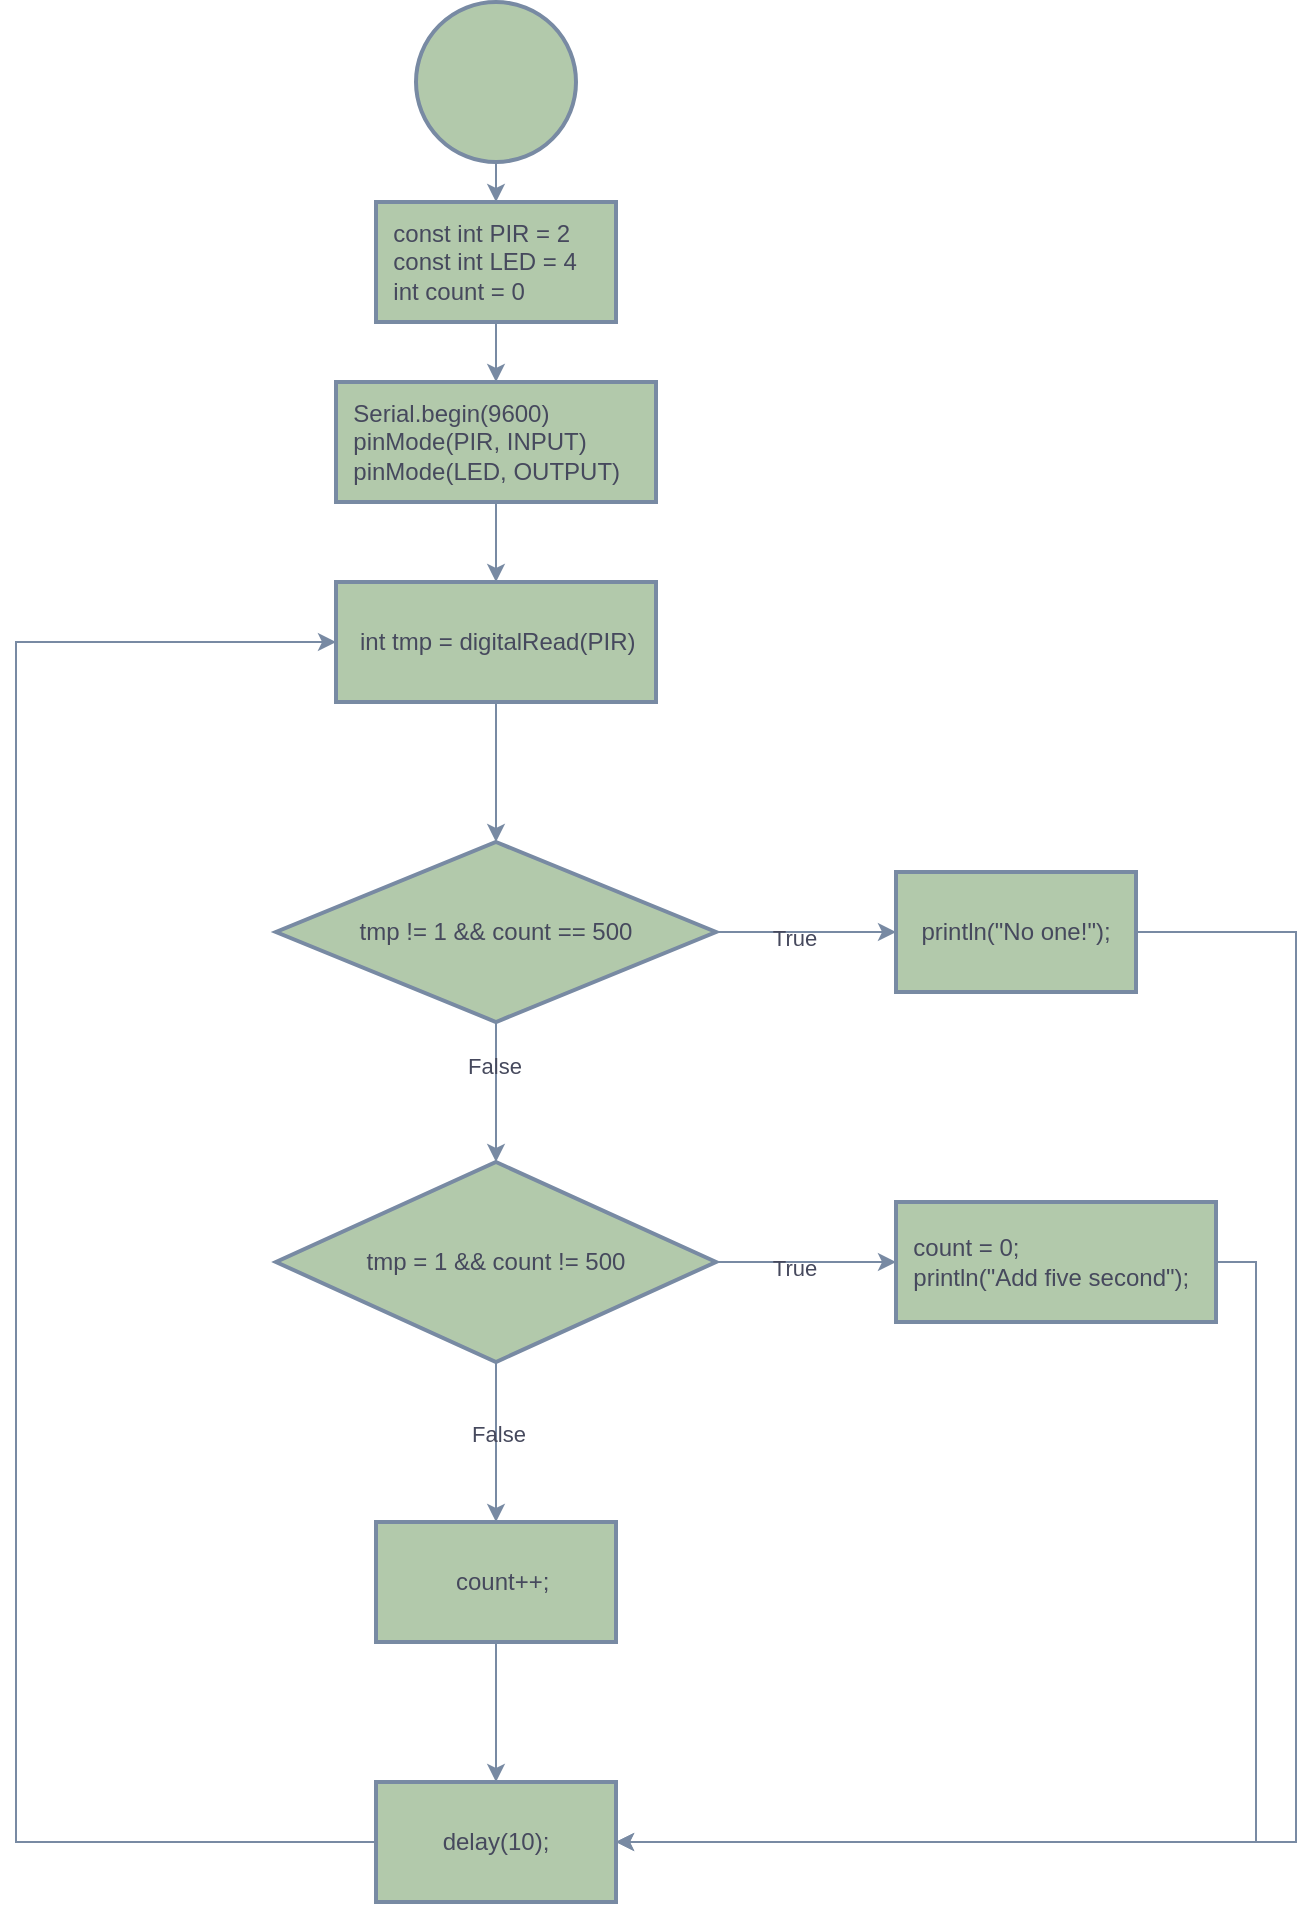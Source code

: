 <mxfile version="24.2.1" type="github">
  <diagram id="C5RBs43oDa-KdzZeNtuy" name="Page-1">
    <mxGraphModel dx="692" dy="1078" grid="1" gridSize="10" guides="1" tooltips="1" connect="1" arrows="1" fold="1" page="1" pageScale="1" pageWidth="827" pageHeight="1169" math="0" shadow="0">
      <root>
        <mxCell id="WIyWlLk6GJQsqaUBKTNV-0" />
        <mxCell id="WIyWlLk6GJQsqaUBKTNV-1" parent="WIyWlLk6GJQsqaUBKTNV-0" />
        <mxCell id="13S4cDhmgtut_8zL9ob8-2" value="" style="edgeStyle=orthogonalEdgeStyle;rounded=0;orthogonalLoop=1;jettySize=auto;html=1;fillColor=#B2C9AB;strokeColor=#788AA3;labelBackgroundColor=none;fontColor=default;" parent="WIyWlLk6GJQsqaUBKTNV-1" source="13S4cDhmgtut_8zL9ob8-0" target="13S4cDhmgtut_8zL9ob8-1" edge="1">
          <mxGeometry relative="1" as="geometry" />
        </mxCell>
        <mxCell id="13S4cDhmgtut_8zL9ob8-0" value="" style="strokeWidth=2;html=1;shape=mxgraph.flowchart.start_2;whiteSpace=wrap;fillColor=#B2C9AB;strokeColor=#788AA3;labelBackgroundColor=none;fontColor=#46495D;" parent="WIyWlLk6GJQsqaUBKTNV-1" vertex="1">
          <mxGeometry x="310" y="100" width="80" height="80" as="geometry" />
        </mxCell>
        <mxCell id="13S4cDhmgtut_8zL9ob8-4" value="" style="edgeStyle=orthogonalEdgeStyle;rounded=0;orthogonalLoop=1;jettySize=auto;html=1;fillColor=#B2C9AB;strokeColor=#788AA3;labelBackgroundColor=none;fontColor=default;" parent="WIyWlLk6GJQsqaUBKTNV-1" source="13S4cDhmgtut_8zL9ob8-1" target="13S4cDhmgtut_8zL9ob8-3" edge="1">
          <mxGeometry relative="1" as="geometry" />
        </mxCell>
        <mxCell id="13S4cDhmgtut_8zL9ob8-1" value="&amp;nbsp; const int PIR = 2&lt;div&gt;&amp;nbsp; const int LED = 4&lt;/div&gt;&lt;div&gt;&amp;nbsp; int count = 0&lt;/div&gt;" style="whiteSpace=wrap;html=1;strokeWidth=2;align=left;fillColor=#B2C9AB;strokeColor=#788AA3;labelBackgroundColor=none;fontColor=#46495D;" parent="WIyWlLk6GJQsqaUBKTNV-1" vertex="1">
          <mxGeometry x="290" y="200" width="120" height="60" as="geometry" />
        </mxCell>
        <mxCell id="13S4cDhmgtut_8zL9ob8-8" value="" style="edgeStyle=orthogonalEdgeStyle;rounded=0;orthogonalLoop=1;jettySize=auto;html=1;labelBackgroundColor=none;strokeColor=#788AA3;fontColor=default;" parent="WIyWlLk6GJQsqaUBKTNV-1" source="13S4cDhmgtut_8zL9ob8-3" target="13S4cDhmgtut_8zL9ob8-7" edge="1">
          <mxGeometry relative="1" as="geometry" />
        </mxCell>
        <mxCell id="13S4cDhmgtut_8zL9ob8-3" value="&lt;div&gt;&amp;nbsp; Serial.begin(9600)&lt;/div&gt;&lt;div&gt;&amp;nbsp; pinMode(PIR, INPUT)&lt;br&gt;&lt;/div&gt;&lt;div&gt;&amp;nbsp; pinMode(LED, OUTPUT)&lt;/div&gt;" style="whiteSpace=wrap;html=1;align=left;fillColor=#B2C9AB;strokeColor=#788AA3;strokeWidth=2;labelBackgroundColor=none;fontColor=#46495D;" parent="WIyWlLk6GJQsqaUBKTNV-1" vertex="1">
          <mxGeometry x="270" y="290" width="160" height="60" as="geometry" />
        </mxCell>
        <mxCell id="52RO7QFju0CYf8OvqjBU-1" value="" style="edgeStyle=orthogonalEdgeStyle;rounded=0;orthogonalLoop=1;jettySize=auto;html=1;labelBackgroundColor=none;strokeColor=#788AA3;fontColor=default;" edge="1" parent="WIyWlLk6GJQsqaUBKTNV-1" source="13S4cDhmgtut_8zL9ob8-7" target="52RO7QFju0CYf8OvqjBU-0">
          <mxGeometry relative="1" as="geometry" />
        </mxCell>
        <mxCell id="13S4cDhmgtut_8zL9ob8-7" value="&amp;nbsp; &amp;nbsp;int tmp = digitalRead(PIR)" style="whiteSpace=wrap;html=1;align=left;fillColor=#B2C9AB;strokeColor=#788AA3;strokeWidth=2;labelBackgroundColor=none;fontColor=#46495D;" parent="WIyWlLk6GJQsqaUBKTNV-1" vertex="1">
          <mxGeometry x="270" y="390" width="160" height="60" as="geometry" />
        </mxCell>
        <mxCell id="52RO7QFju0CYf8OvqjBU-3" value="" style="edgeStyle=orthogonalEdgeStyle;rounded=0;orthogonalLoop=1;jettySize=auto;html=1;labelBackgroundColor=none;strokeColor=#788AA3;fontColor=default;" edge="1" parent="WIyWlLk6GJQsqaUBKTNV-1" source="52RO7QFju0CYf8OvqjBU-0" target="52RO7QFju0CYf8OvqjBU-2">
          <mxGeometry relative="1" as="geometry" />
        </mxCell>
        <mxCell id="52RO7QFju0CYf8OvqjBU-4" value="True" style="edgeLabel;html=1;align=center;verticalAlign=middle;resizable=0;points=[];labelBackgroundColor=none;fontColor=#46495D;" vertex="1" connectable="0" parent="52RO7QFju0CYf8OvqjBU-3">
          <mxGeometry x="-0.149" y="-3" relative="1" as="geometry">
            <mxPoint as="offset" />
          </mxGeometry>
        </mxCell>
        <mxCell id="52RO7QFju0CYf8OvqjBU-6" value="" style="edgeStyle=orthogonalEdgeStyle;rounded=0;orthogonalLoop=1;jettySize=auto;html=1;labelBackgroundColor=none;strokeColor=#788AA3;fontColor=default;" edge="1" parent="WIyWlLk6GJQsqaUBKTNV-1" source="52RO7QFju0CYf8OvqjBU-0" target="52RO7QFju0CYf8OvqjBU-5">
          <mxGeometry relative="1" as="geometry">
            <Array as="points">
              <mxPoint x="350" y="650" />
              <mxPoint x="350" y="650" />
            </Array>
          </mxGeometry>
        </mxCell>
        <mxCell id="52RO7QFju0CYf8OvqjBU-10" value="False" style="edgeLabel;html=1;align=center;verticalAlign=middle;resizable=0;points=[];labelBackgroundColor=none;fontColor=#46495D;" vertex="1" connectable="0" parent="52RO7QFju0CYf8OvqjBU-6">
          <mxGeometry x="-0.384" y="-1" relative="1" as="geometry">
            <mxPoint as="offset" />
          </mxGeometry>
        </mxCell>
        <mxCell id="52RO7QFju0CYf8OvqjBU-0" value="tmp != 1 &amp;amp;&amp;amp; count == 500" style="rhombus;whiteSpace=wrap;html=1;align=center;fillColor=#B2C9AB;strokeColor=#788AA3;strokeWidth=2;labelBackgroundColor=none;fontColor=#46495D;" vertex="1" parent="WIyWlLk6GJQsqaUBKTNV-1">
          <mxGeometry x="240" y="520" width="220" height="90" as="geometry" />
        </mxCell>
        <mxCell id="52RO7QFju0CYf8OvqjBU-22" style="edgeStyle=orthogonalEdgeStyle;rounded=0;orthogonalLoop=1;jettySize=auto;html=1;exitX=1;exitY=0.5;exitDx=0;exitDy=0;entryX=1;entryY=0.5;entryDx=0;entryDy=0;labelBackgroundColor=none;strokeColor=#788AA3;fontColor=default;" edge="1" parent="WIyWlLk6GJQsqaUBKTNV-1" source="52RO7QFju0CYf8OvqjBU-2" target="52RO7QFju0CYf8OvqjBU-19">
          <mxGeometry relative="1" as="geometry">
            <Array as="points">
              <mxPoint x="750" y="565" />
              <mxPoint x="750" y="1020" />
            </Array>
          </mxGeometry>
        </mxCell>
        <mxCell id="52RO7QFju0CYf8OvqjBU-2" value="println(&quot;No one!&quot;);" style="whiteSpace=wrap;html=1;fillColor=#B2C9AB;strokeColor=#788AA3;strokeWidth=2;labelBackgroundColor=none;fontColor=#46495D;" vertex="1" parent="WIyWlLk6GJQsqaUBKTNV-1">
          <mxGeometry x="550" y="535" width="120" height="60" as="geometry" />
        </mxCell>
        <mxCell id="52RO7QFju0CYf8OvqjBU-8" value="" style="edgeStyle=orthogonalEdgeStyle;rounded=0;orthogonalLoop=1;jettySize=auto;html=1;labelBackgroundColor=none;strokeColor=#788AA3;fontColor=default;" edge="1" parent="WIyWlLk6GJQsqaUBKTNV-1" source="52RO7QFju0CYf8OvqjBU-5" target="52RO7QFju0CYf8OvqjBU-7">
          <mxGeometry relative="1" as="geometry" />
        </mxCell>
        <mxCell id="52RO7QFju0CYf8OvqjBU-9" value="True" style="edgeLabel;html=1;align=center;verticalAlign=middle;resizable=0;points=[];labelBackgroundColor=none;fontColor=#46495D;" vertex="1" connectable="0" parent="52RO7QFju0CYf8OvqjBU-8">
          <mxGeometry x="-0.144" y="-3" relative="1" as="geometry">
            <mxPoint as="offset" />
          </mxGeometry>
        </mxCell>
        <mxCell id="52RO7QFju0CYf8OvqjBU-12" value="" style="edgeStyle=orthogonalEdgeStyle;rounded=0;orthogonalLoop=1;jettySize=auto;html=1;entryX=0.5;entryY=0;entryDx=0;entryDy=0;labelBackgroundColor=none;strokeColor=#788AA3;fontColor=default;" edge="1" parent="WIyWlLk6GJQsqaUBKTNV-1" source="52RO7QFju0CYf8OvqjBU-5" target="52RO7QFju0CYf8OvqjBU-13">
          <mxGeometry relative="1" as="geometry">
            <mxPoint x="350.0" y="790" as="targetPoint" />
            <Array as="points" />
          </mxGeometry>
        </mxCell>
        <mxCell id="52RO7QFju0CYf8OvqjBU-16" value="False" style="edgeLabel;html=1;align=center;verticalAlign=middle;resizable=0;points=[];labelBackgroundColor=none;fontColor=#46495D;" vertex="1" connectable="0" parent="52RO7QFju0CYf8OvqjBU-12">
          <mxGeometry x="-0.115" y="1" relative="1" as="geometry">
            <mxPoint as="offset" />
          </mxGeometry>
        </mxCell>
        <mxCell id="52RO7QFju0CYf8OvqjBU-5" value="tmp = 1 &amp;amp;&amp;amp; count != 500" style="rhombus;whiteSpace=wrap;html=1;fillColor=#B2C9AB;strokeColor=#788AA3;strokeWidth=2;labelBackgroundColor=none;fontColor=#46495D;" vertex="1" parent="WIyWlLk6GJQsqaUBKTNV-1">
          <mxGeometry x="240" y="680" width="220" height="100" as="geometry" />
        </mxCell>
        <mxCell id="52RO7QFju0CYf8OvqjBU-23" style="edgeStyle=orthogonalEdgeStyle;rounded=0;orthogonalLoop=1;jettySize=auto;html=1;exitX=1;exitY=0.5;exitDx=0;exitDy=0;entryX=1;entryY=0.5;entryDx=0;entryDy=0;labelBackgroundColor=none;strokeColor=#788AA3;fontColor=default;" edge="1" parent="WIyWlLk6GJQsqaUBKTNV-1" source="52RO7QFju0CYf8OvqjBU-7" target="52RO7QFju0CYf8OvqjBU-19">
          <mxGeometry relative="1" as="geometry" />
        </mxCell>
        <mxCell id="52RO7QFju0CYf8OvqjBU-7" value="&amp;nbsp; count = 0;&lt;div&gt;&amp;nbsp; println(&quot;Add five second&quot;);&lt;/div&gt;" style="whiteSpace=wrap;html=1;fillColor=#B2C9AB;strokeColor=#788AA3;strokeWidth=2;align=left;labelBackgroundColor=none;fontColor=#46495D;" vertex="1" parent="WIyWlLk6GJQsqaUBKTNV-1">
          <mxGeometry x="550" y="700" width="160" height="60" as="geometry" />
        </mxCell>
        <mxCell id="52RO7QFju0CYf8OvqjBU-20" value="" style="edgeStyle=orthogonalEdgeStyle;rounded=0;orthogonalLoop=1;jettySize=auto;html=1;exitX=0.5;exitY=1;exitDx=0;exitDy=0;labelBackgroundColor=none;strokeColor=#788AA3;fontColor=default;" edge="1" parent="WIyWlLk6GJQsqaUBKTNV-1" source="52RO7QFju0CYf8OvqjBU-13" target="52RO7QFju0CYf8OvqjBU-19">
          <mxGeometry relative="1" as="geometry">
            <mxPoint x="350" y="890" as="sourcePoint" />
          </mxGeometry>
        </mxCell>
        <mxCell id="52RO7QFju0CYf8OvqjBU-13" value="&lt;span style=&quot;text-align: left;&quot;&gt;&amp;nbsp; count++;&lt;/span&gt;" style="whiteSpace=wrap;html=1;fillColor=#B2C9AB;strokeColor=#788AA3;strokeWidth=2;labelBackgroundColor=none;fontColor=#46495D;" vertex="1" parent="WIyWlLk6GJQsqaUBKTNV-1">
          <mxGeometry x="290" y="860" width="120" height="60" as="geometry" />
        </mxCell>
        <mxCell id="52RO7QFju0CYf8OvqjBU-26" style="edgeStyle=orthogonalEdgeStyle;rounded=0;orthogonalLoop=1;jettySize=auto;html=1;exitX=0;exitY=0.5;exitDx=0;exitDy=0;entryX=0;entryY=0.5;entryDx=0;entryDy=0;labelBackgroundColor=none;strokeColor=#788AA3;fontColor=default;" edge="1" parent="WIyWlLk6GJQsqaUBKTNV-1" source="52RO7QFju0CYf8OvqjBU-19" target="13S4cDhmgtut_8zL9ob8-7">
          <mxGeometry relative="1" as="geometry">
            <Array as="points">
              <mxPoint x="110" y="1020" />
              <mxPoint x="110" y="420" />
            </Array>
          </mxGeometry>
        </mxCell>
        <mxCell id="52RO7QFju0CYf8OvqjBU-19" value="delay(10);" style="whiteSpace=wrap;html=1;fillColor=#B2C9AB;strokeColor=#788AA3;strokeWidth=2;labelBackgroundColor=none;fontColor=#46495D;" vertex="1" parent="WIyWlLk6GJQsqaUBKTNV-1">
          <mxGeometry x="290" y="990" width="120" height="60" as="geometry" />
        </mxCell>
      </root>
    </mxGraphModel>
  </diagram>
</mxfile>
